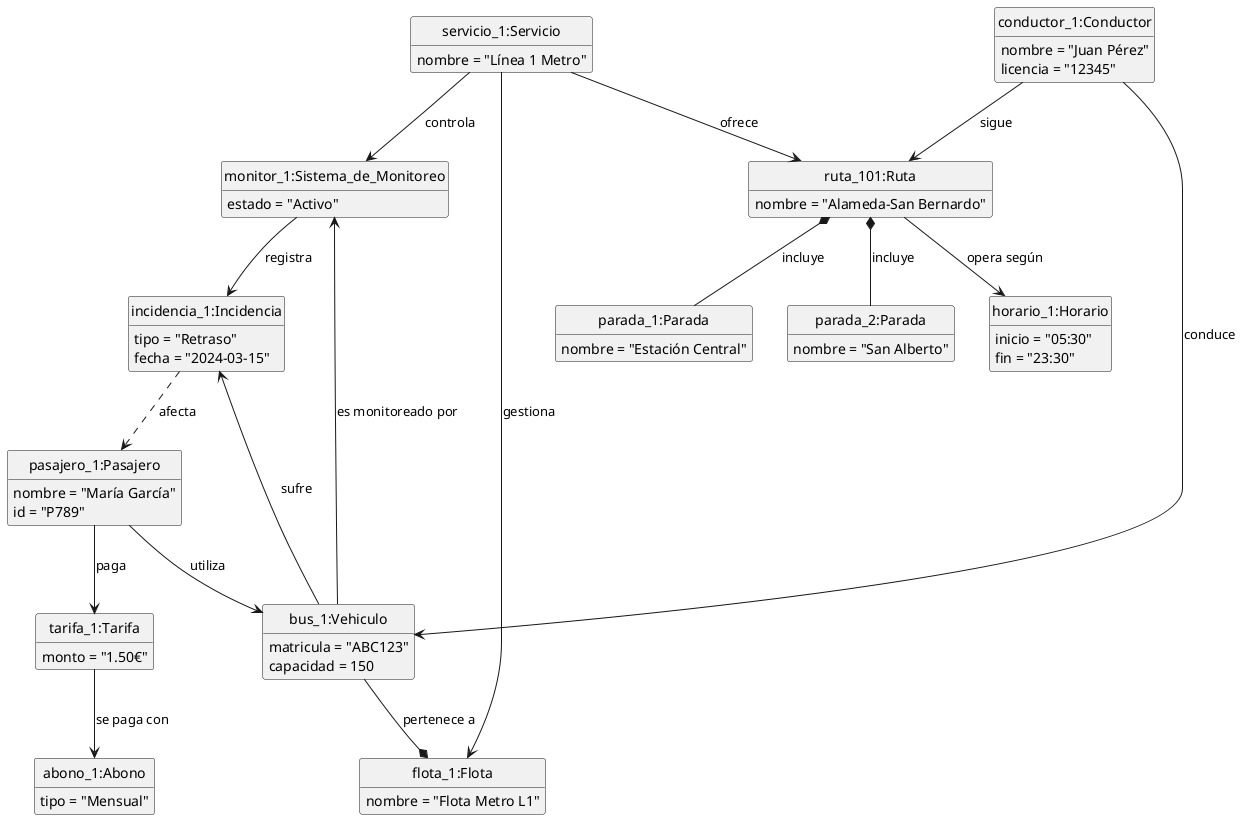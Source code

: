 @startuml DiagramaDeObjetosActualizado

    hide circle
    hide empty members
    
    class "servicio_1:Servicio" {
        nombre = "Línea 1 Metro"
    }
    class "ruta_101:Ruta" {
        nombre = "Alameda-San Bernardo"
    }
    class "horario_1:Horario" {
        inicio = "05:30"
        fin = "23:30"
    }
    class "parada_1:Parada" {
        nombre = "Estación Central"
    }
    class "parada_2:Parada" {
        nombre = "San Alberto"
    }
    class "flota_1:Flota" {
        nombre = "Flota Metro L1"
    }
    class "bus_1:Vehiculo" {
        matricula = "ABC123"
        capacidad = 150
    }
    class "monitor_1:Sistema_de_Monitoreo" {
        estado = "Activo"
    }
    class "conductor_1:Conductor" {
        nombre = "Juan Pérez"
        licencia = "12345"
    }
    class "pasajero_1:Pasajero" {
        nombre = "María García"
        id = "P789"
    }
    class "incidencia_1:Incidencia" {
        tipo = "Retraso"
        fecha = "2024-03-15"
    }
    class "tarifa_1:Tarifa" {
        monto = "1.50€"
    }
    class "abono_1:Abono" {
        tipo = "Mensual"
    }

    "servicio_1:Servicio" --> "ruta_101:Ruta" : ofrece
    "servicio_1:Servicio" --> "flota_1:Flota" : gestiona
    "servicio_1:Servicio" --> "monitor_1:Sistema_de_Monitoreo" : controla
    
    "ruta_101:Ruta" --> "horario_1:Horario" : opera según
    "ruta_101:Ruta" *-- "parada_1:Parada" : incluye
    "ruta_101:Ruta" *-- "parada_2:Parada" : incluye
    
    "bus_1:Vehiculo" --* "flota_1:Flota" : pertenece a
    "bus_1:Vehiculo" --> "incidencia_1:Incidencia" : sufre
    "bus_1:Vehiculo" --> "monitor_1:Sistema_de_Monitoreo" : es monitoreado por
    
    "monitor_1:Sistema_de_Monitoreo" --> "incidencia_1:Incidencia" : registra
    
    "conductor_1:Conductor" --> "ruta_101:Ruta" : sigue
    "conductor_1:Conductor" --> "bus_1:Vehiculo" : conduce
    
    "pasajero_1:Pasajero" --> "bus_1:Vehiculo" : utiliza
    "pasajero_1:Pasajero" --> "tarifa_1:Tarifa" : paga
    
    "incidencia_1:Incidencia" ..> "pasajero_1:Pasajero" : afecta
    
    "tarifa_1:Tarifa" --> "abono_1:Abono" : se paga con

@enduml